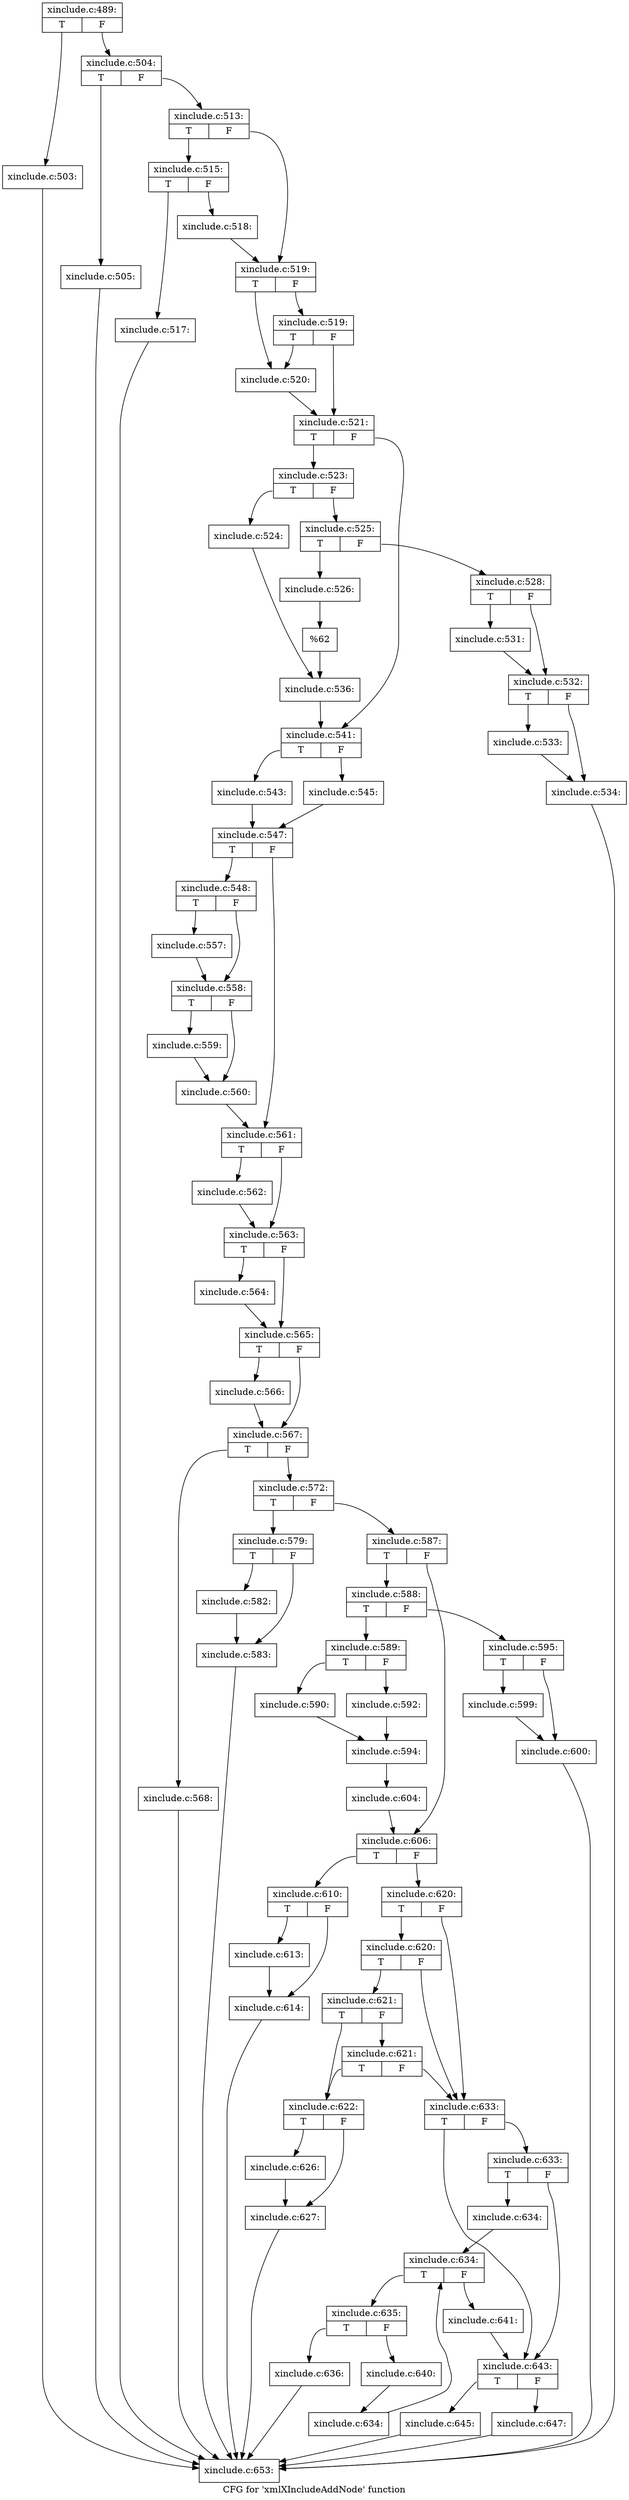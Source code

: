 digraph "CFG for 'xmlXIncludeAddNode' function" {
	label="CFG for 'xmlXIncludeAddNode' function";

	Node0x54bd970 [shape=record,label="{xinclude.c:489:|{<s0>T|<s1>F}}"];
	Node0x54bd970:s0 -> Node0x54c2940;
	Node0x54bd970:s1 -> Node0x54c2990;
	Node0x54c2940 [shape=record,label="{xinclude.c:503:}"];
	Node0x54c2940 -> Node0x54be7a0;
	Node0x54c2990 [shape=record,label="{xinclude.c:504:|{<s0>T|<s1>F}}"];
	Node0x54c2990:s0 -> Node0x54c2e50;
	Node0x54c2990:s1 -> Node0x54c2ea0;
	Node0x54c2e50 [shape=record,label="{xinclude.c:505:}"];
	Node0x54c2e50 -> Node0x54be7a0;
	Node0x54c2ea0 [shape=record,label="{xinclude.c:513:|{<s0>T|<s1>F}}"];
	Node0x54c2ea0:s0 -> Node0x54c3c10;
	Node0x54c2ea0:s1 -> Node0x54c4130;
	Node0x54c3c10 [shape=record,label="{xinclude.c:515:|{<s0>T|<s1>F}}"];
	Node0x54c3c10:s0 -> Node0x54c4260;
	Node0x54c3c10:s1 -> Node0x54c3900;
	Node0x54c4260 [shape=record,label="{xinclude.c:517:}"];
	Node0x54c4260 -> Node0x54be7a0;
	Node0x54c3900 [shape=record,label="{xinclude.c:518:}"];
	Node0x54c3900 -> Node0x54c4130;
	Node0x54c4130 [shape=record,label="{xinclude.c:519:|{<s0>T|<s1>F}}"];
	Node0x54c4130:s0 -> Node0x54c4af0;
	Node0x54c4130:s1 -> Node0x54c4b90;
	Node0x54c4b90 [shape=record,label="{xinclude.c:519:|{<s0>T|<s1>F}}"];
	Node0x54c4b90:s0 -> Node0x54c4af0;
	Node0x54c4b90:s1 -> Node0x54c4b40;
	Node0x54c4af0 [shape=record,label="{xinclude.c:520:}"];
	Node0x54c4af0 -> Node0x54c4b40;
	Node0x54c4b40 [shape=record,label="{xinclude.c:521:|{<s0>T|<s1>F}}"];
	Node0x54c4b40:s0 -> Node0x53d4530;
	Node0x54c4b40:s1 -> Node0x53d4580;
	Node0x53d4530 [shape=record,label="{xinclude.c:523:|{<s0>T|<s1>F}}"];
	Node0x53d4530:s0 -> Node0x54c6310;
	Node0x53d4530:s1 -> Node0x54c63b0;
	Node0x54c6310 [shape=record,label="{xinclude.c:524:}"];
	Node0x54c6310 -> Node0x54c6360;
	Node0x54c63b0 [shape=record,label="{xinclude.c:525:|{<s0>T|<s1>F}}"];
	Node0x54c63b0:s0 -> Node0x54c6ca0;
	Node0x54c63b0:s1 -> Node0x54c6d40;
	Node0x54c6ca0 [shape=record,label="{xinclude.c:526:}"];
	Node0x54c6ca0 -> Node0x54c6cf0;
	Node0x54c6d40 [shape=record,label="{xinclude.c:528:|{<s0>T|<s1>F}}"];
	Node0x54c6d40:s0 -> Node0x54c78e0;
	Node0x54c6d40:s1 -> Node0x54c7930;
	Node0x54c78e0 [shape=record,label="{xinclude.c:531:}"];
	Node0x54c78e0 -> Node0x54c7930;
	Node0x54c7930 [shape=record,label="{xinclude.c:532:|{<s0>T|<s1>F}}"];
	Node0x54c7930:s0 -> Node0x54c7e60;
	Node0x54c7930:s1 -> Node0x54c7eb0;
	Node0x54c7e60 [shape=record,label="{xinclude.c:533:}"];
	Node0x54c7e60 -> Node0x54c7eb0;
	Node0x54c7eb0 [shape=record,label="{xinclude.c:534:}"];
	Node0x54c7eb0 -> Node0x54be7a0;
	Node0x54c6cf0 [shape=record,label="{%62}"];
	Node0x54c6cf0 -> Node0x54c6360;
	Node0x54c6360 [shape=record,label="{xinclude.c:536:}"];
	Node0x54c6360 -> Node0x53d4580;
	Node0x53d4580 [shape=record,label="{xinclude.c:541:|{<s0>T|<s1>F}}"];
	Node0x53d4580:s0 -> Node0x549dd00;
	Node0x53d4580:s1 -> Node0x549dda0;
	Node0x549dd00 [shape=record,label="{xinclude.c:543:}"];
	Node0x549dd00 -> Node0x549dd50;
	Node0x549dda0 [shape=record,label="{xinclude.c:545:}"];
	Node0x549dda0 -> Node0x549dd50;
	Node0x549dd50 [shape=record,label="{xinclude.c:547:|{<s0>T|<s1>F}}"];
	Node0x549dd50:s0 -> Node0x549e9f0;
	Node0x549dd50:s1 -> Node0x549ed20;
	Node0x549e9f0 [shape=record,label="{xinclude.c:548:|{<s0>T|<s1>F}}"];
	Node0x549e9f0:s0 -> Node0x54a1240;
	Node0x549e9f0:s1 -> Node0x54d0810;
	Node0x54a1240 [shape=record,label="{xinclude.c:557:}"];
	Node0x54a1240 -> Node0x54d0810;
	Node0x54d0810 [shape=record,label="{xinclude.c:558:|{<s0>T|<s1>F}}"];
	Node0x54d0810:s0 -> Node0x54d0bb0;
	Node0x54d0810:s1 -> Node0x54d0c00;
	Node0x54d0bb0 [shape=record,label="{xinclude.c:559:}"];
	Node0x54d0bb0 -> Node0x54d0c00;
	Node0x54d0c00 [shape=record,label="{xinclude.c:560:}"];
	Node0x54d0c00 -> Node0x549ed20;
	Node0x549ed20 [shape=record,label="{xinclude.c:561:|{<s0>T|<s1>F}}"];
	Node0x549ed20:s0 -> Node0x54d11e0;
	Node0x549ed20:s1 -> Node0x54d1230;
	Node0x54d11e0 [shape=record,label="{xinclude.c:562:}"];
	Node0x54d11e0 -> Node0x54d1230;
	Node0x54d1230 [shape=record,label="{xinclude.c:563:|{<s0>T|<s1>F}}"];
	Node0x54d1230:s0 -> Node0x54d1720;
	Node0x54d1230:s1 -> Node0x54d1770;
	Node0x54d1720 [shape=record,label="{xinclude.c:564:}"];
	Node0x54d1720 -> Node0x54d1770;
	Node0x54d1770 [shape=record,label="{xinclude.c:565:|{<s0>T|<s1>F}}"];
	Node0x54d1770:s0 -> Node0x54d1c60;
	Node0x54d1770:s1 -> Node0x54d1cb0;
	Node0x54d1c60 [shape=record,label="{xinclude.c:566:}"];
	Node0x54d1c60 -> Node0x54d1cb0;
	Node0x54d1cb0 [shape=record,label="{xinclude.c:567:|{<s0>T|<s1>F}}"];
	Node0x54d1cb0:s0 -> Node0x54d21a0;
	Node0x54d1cb0:s1 -> Node0x54d21f0;
	Node0x54d21a0 [shape=record,label="{xinclude.c:568:}"];
	Node0x54d21a0 -> Node0x54be7a0;
	Node0x54d21f0 [shape=record,label="{xinclude.c:572:|{<s0>T|<s1>F}}"];
	Node0x54d21f0:s0 -> Node0x54d3840;
	Node0x54d21f0:s1 -> Node0x52087d0;
	Node0x54d3840 [shape=record,label="{xinclude.c:579:|{<s0>T|<s1>F}}"];
	Node0x54d3840:s0 -> Node0x54d40b0;
	Node0x54d3840:s1 -> Node0x54d4100;
	Node0x54d40b0 [shape=record,label="{xinclude.c:582:}"];
	Node0x54d40b0 -> Node0x54d4100;
	Node0x54d4100 [shape=record,label="{xinclude.c:583:}"];
	Node0x54d4100 -> Node0x54be7a0;
	Node0x52087d0 [shape=record,label="{xinclude.c:587:|{<s0>T|<s1>F}}"];
	Node0x52087d0:s0 -> Node0x54d49d0;
	Node0x52087d0:s1 -> Node0x54d4a20;
	Node0x54d49d0 [shape=record,label="{xinclude.c:588:|{<s0>T|<s1>F}}"];
	Node0x54d49d0:s0 -> Node0x54d4e90;
	Node0x54d49d0:s1 -> Node0x54d4f30;
	Node0x54d4e90 [shape=record,label="{xinclude.c:589:|{<s0>T|<s1>F}}"];
	Node0x54d4e90:s0 -> Node0x54d5340;
	Node0x54d4e90:s1 -> Node0x54d53e0;
	Node0x54d5340 [shape=record,label="{xinclude.c:590:}"];
	Node0x54d5340 -> Node0x54d5390;
	Node0x54d53e0 [shape=record,label="{xinclude.c:592:}"];
	Node0x54d53e0 -> Node0x54d5390;
	Node0x54d5390 [shape=record,label="{xinclude.c:594:}"];
	Node0x54d5390 -> Node0x54d4ee0;
	Node0x54d4f30 [shape=record,label="{xinclude.c:595:|{<s0>T|<s1>F}}"];
	Node0x54d4f30:s0 -> Node0x54d6380;
	Node0x54d4f30:s1 -> Node0x54d63d0;
	Node0x54d6380 [shape=record,label="{xinclude.c:599:}"];
	Node0x54d6380 -> Node0x54d63d0;
	Node0x54d63d0 [shape=record,label="{xinclude.c:600:}"];
	Node0x54d63d0 -> Node0x54be7a0;
	Node0x54d4ee0 [shape=record,label="{xinclude.c:604:}"];
	Node0x54d4ee0 -> Node0x54d4a20;
	Node0x54d4a20 [shape=record,label="{xinclude.c:606:|{<s0>T|<s1>F}}"];
	Node0x54d4a20:s0 -> Node0x54d6ed0;
	Node0x54d4a20:s1 -> Node0x54d7200;
	Node0x54d6ed0 [shape=record,label="{xinclude.c:610:|{<s0>T|<s1>F}}"];
	Node0x54d6ed0:s0 -> Node0x54d82b0;
	Node0x54d6ed0:s1 -> Node0x54d8300;
	Node0x54d82b0 [shape=record,label="{xinclude.c:613:}"];
	Node0x54d82b0 -> Node0x54d8300;
	Node0x54d8300 [shape=record,label="{xinclude.c:614:}"];
	Node0x54d8300 -> Node0x54be7a0;
	Node0x54d7200 [shape=record,label="{xinclude.c:620:|{<s0>T|<s1>F}}"];
	Node0x54d7200:s0 -> Node0x54d8b40;
	Node0x54d7200:s1 -> Node0x54d8a70;
	Node0x54d8b40 [shape=record,label="{xinclude.c:620:|{<s0>T|<s1>F}}"];
	Node0x54d8b40:s0 -> Node0x54d8ac0;
	Node0x54d8b40:s1 -> Node0x54d8a70;
	Node0x54d8ac0 [shape=record,label="{xinclude.c:621:|{<s0>T|<s1>F}}"];
	Node0x54d8ac0:s0 -> Node0x54d8a20;
	Node0x54d8ac0:s1 -> Node0x54d9020;
	Node0x54d9020 [shape=record,label="{xinclude.c:621:|{<s0>T|<s1>F}}"];
	Node0x54d9020:s0 -> Node0x54d8a20;
	Node0x54d9020:s1 -> Node0x54d8a70;
	Node0x54d8a20 [shape=record,label="{xinclude.c:622:|{<s0>T|<s1>F}}"];
	Node0x54d8a20:s0 -> Node0x54d9ad0;
	Node0x54d8a20:s1 -> Node0x54d9b20;
	Node0x54d9ad0 [shape=record,label="{xinclude.c:626:}"];
	Node0x54d9ad0 -> Node0x54d9b20;
	Node0x54d9b20 [shape=record,label="{xinclude.c:627:}"];
	Node0x54d9b20 -> Node0x54be7a0;
	Node0x54d8a70 [shape=record,label="{xinclude.c:633:|{<s0>T|<s1>F}}"];
	Node0x54d8a70:s0 -> Node0x54da2c0;
	Node0x54d8a70:s1 -> Node0x54da310;
	Node0x54da310 [shape=record,label="{xinclude.c:633:|{<s0>T|<s1>F}}"];
	Node0x54da310:s0 -> Node0x54da270;
	Node0x54da310:s1 -> Node0x54da2c0;
	Node0x54da270 [shape=record,label="{xinclude.c:634:}"];
	Node0x54da270 -> Node0x54da950;
	Node0x54da950 [shape=record,label="{xinclude.c:634:|{<s0>T|<s1>F}}"];
	Node0x54da950:s0 -> Node0x54dab50;
	Node0x54da950:s1 -> Node0x54da7f0;
	Node0x54dab50 [shape=record,label="{xinclude.c:635:|{<s0>T|<s1>F}}"];
	Node0x54dab50:s0 -> Node0x54dafa0;
	Node0x54dab50:s1 -> Node0x54daff0;
	Node0x54dafa0 [shape=record,label="{xinclude.c:636:}"];
	Node0x54dafa0 -> Node0x54be7a0;
	Node0x54daff0 [shape=record,label="{xinclude.c:640:}"];
	Node0x54daff0 -> Node0x54dab00;
	Node0x54dab00 [shape=record,label="{xinclude.c:634:}"];
	Node0x54dab00 -> Node0x54da950;
	Node0x54da7f0 [shape=record,label="{xinclude.c:641:}"];
	Node0x54da7f0 -> Node0x54da2c0;
	Node0x54da2c0 [shape=record,label="{xinclude.c:643:|{<s0>T|<s1>F}}"];
	Node0x54da2c0:s0 -> Node0x54dc9e0;
	Node0x54da2c0:s1 -> Node0x54dc990;
	Node0x54dc9e0 [shape=record,label="{xinclude.c:645:}"];
	Node0x54dc9e0 -> Node0x54be7a0;
	Node0x54dc990 [shape=record,label="{xinclude.c:647:}"];
	Node0x54dc990 -> Node0x54be7a0;
	Node0x54be7a0 [shape=record,label="{xinclude.c:653:}"];
}
